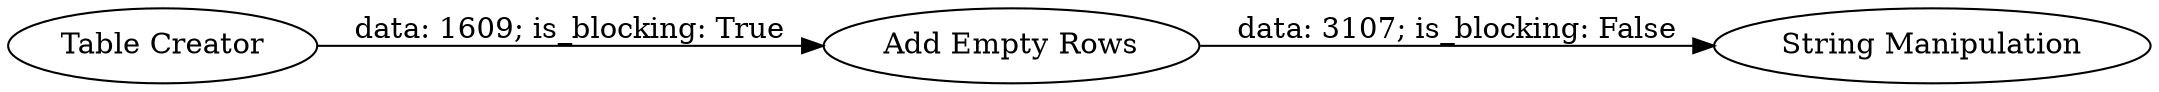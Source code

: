 digraph {
	"1594681593838037306_21" [label="String Manipulation"]
	"1594681593838037306_19" [label="Table Creator"]
	"1594681593838037306_18" [label="Add Empty Rows"]
	"1594681593838037306_18" -> "1594681593838037306_21" [label="data: 3107; is_blocking: False"]
	"1594681593838037306_19" -> "1594681593838037306_18" [label="data: 1609; is_blocking: True"]
	rankdir=LR
}
